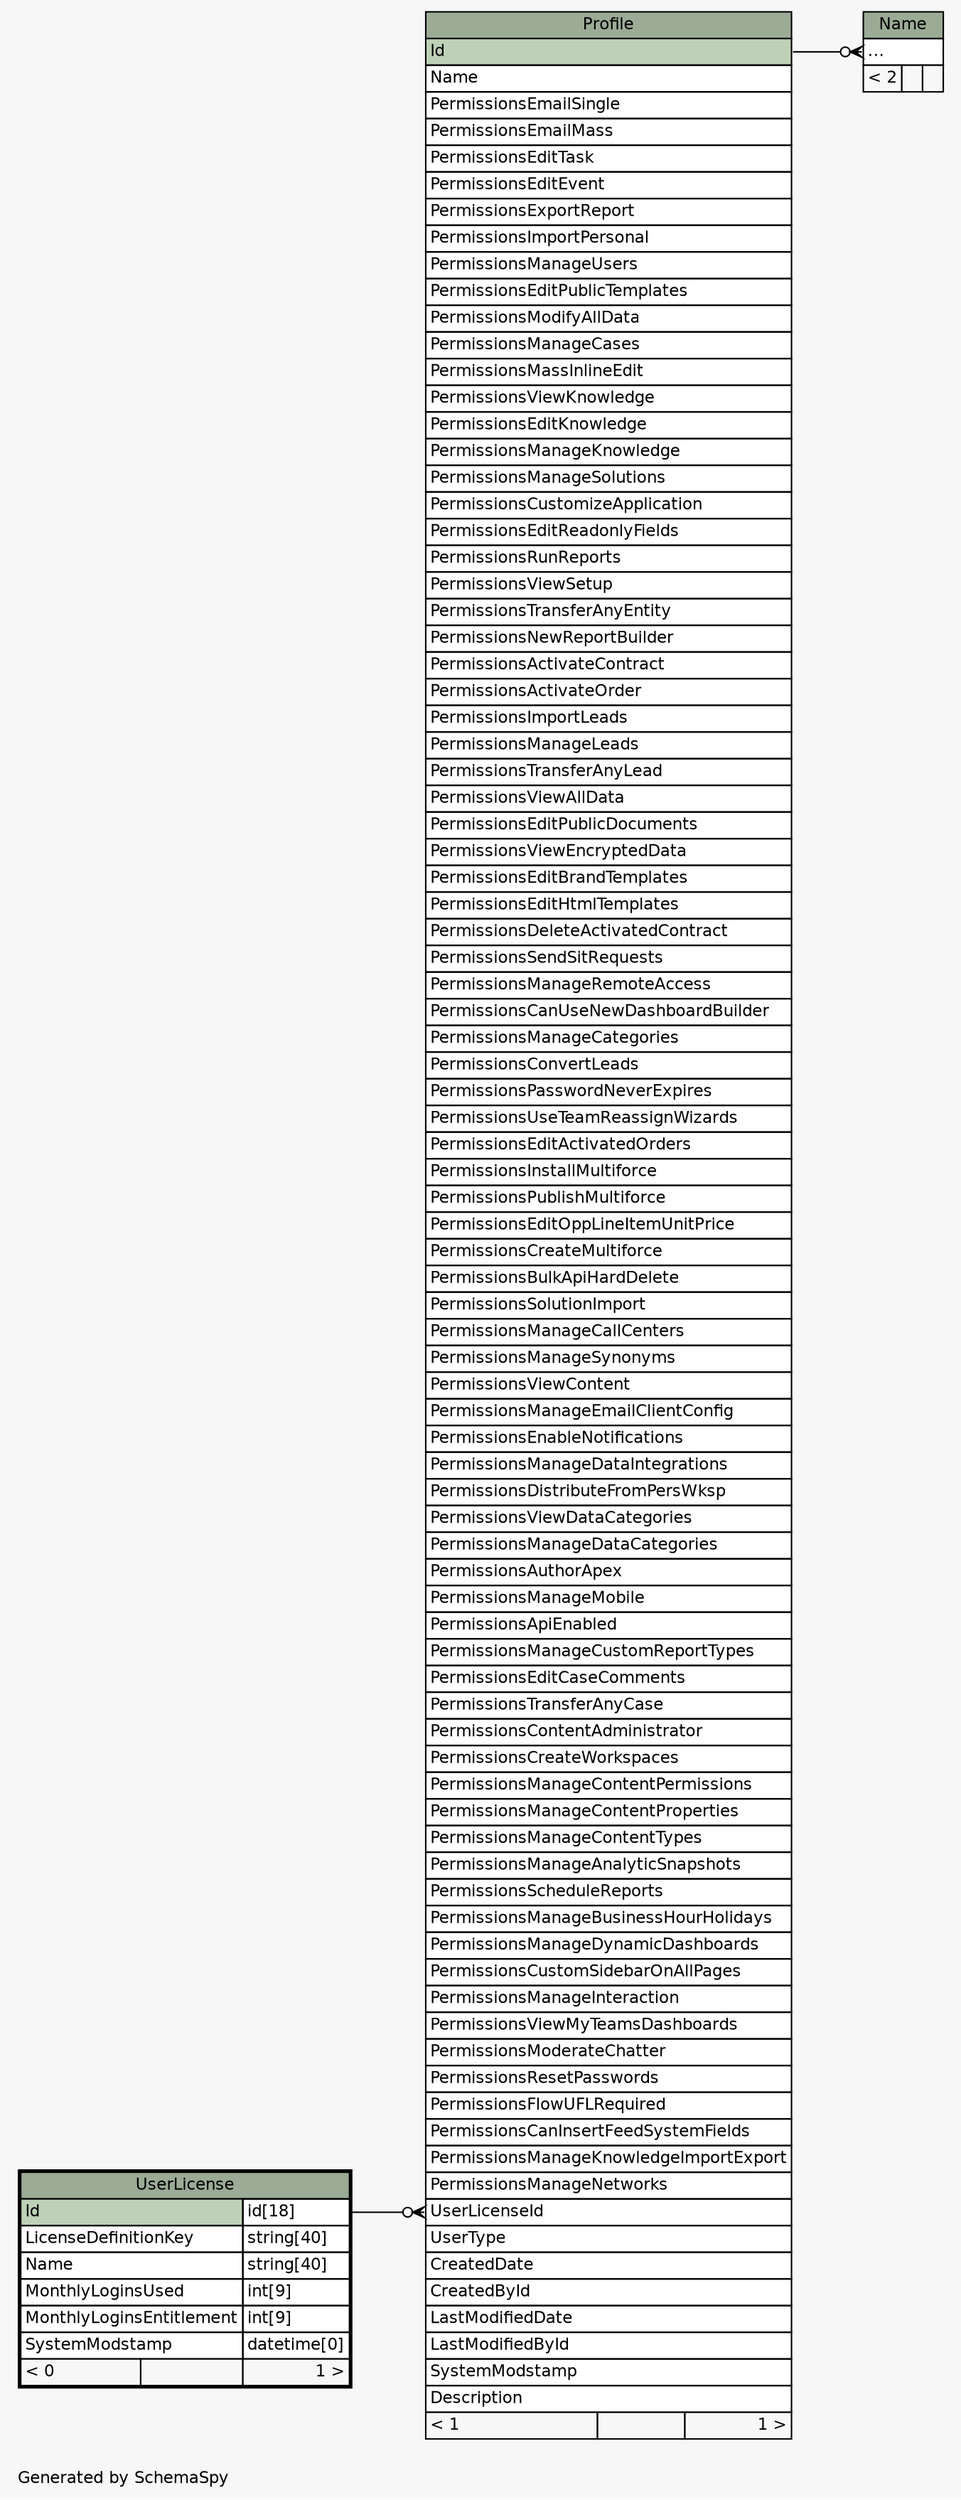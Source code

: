 // dot 2.36.0 on Mac OS X 10.11.6
// SchemaSpy rev 590
digraph "twoDegreesRelationshipsDiagram" {
  graph [
    rankdir="RL"
    bgcolor="#f7f7f7"
    label="\nGenerated by SchemaSpy"
    labeljust="l"
    nodesep="0.18"
    ranksep="0.46"
    fontname="Helvetica"
    fontsize="11"
  ];
  node [
    fontname="Helvetica"
    fontsize="11"
    shape="plaintext"
  ];
  edge [
    arrowsize="0.8"
  ];
  "Name":"elipses":w -> "Profile":"Id":e [arrowhead=none dir=back arrowtail=crowodot];
  "Profile":"UserLicenseId":w -> "UserLicense":"Id.type":e [arrowhead=none dir=back arrowtail=crowodot];
  "Name" [
    label=<
    <TABLE BORDER="0" CELLBORDER="1" CELLSPACING="0" BGCOLOR="#ffffff">
      <TR><TD COLSPAN="3" BGCOLOR="#9bab96" ALIGN="CENTER">Name</TD></TR>
      <TR><TD PORT="elipses" COLSPAN="3" ALIGN="LEFT">...</TD></TR>
      <TR><TD ALIGN="LEFT" BGCOLOR="#f7f7f7">&lt; 2</TD><TD ALIGN="RIGHT" BGCOLOR="#f7f7f7">  </TD><TD ALIGN="RIGHT" BGCOLOR="#f7f7f7">  </TD></TR>
    </TABLE>>
    URL="Name.html"
    tooltip="Name"
  ];
  "Profile" [
    label=<
    <TABLE BORDER="0" CELLBORDER="1" CELLSPACING="0" BGCOLOR="#ffffff">
      <TR><TD COLSPAN="3" BGCOLOR="#9bab96" ALIGN="CENTER">Profile</TD></TR>
      <TR><TD PORT="Id" COLSPAN="3" BGCOLOR="#bed1b8" ALIGN="LEFT">Id</TD></TR>
      <TR><TD PORT="Name" COLSPAN="3" ALIGN="LEFT">Name</TD></TR>
      <TR><TD PORT="PermissionsEmailSingle" COLSPAN="3" ALIGN="LEFT">PermissionsEmailSingle</TD></TR>
      <TR><TD PORT="PermissionsEmailMass" COLSPAN="3" ALIGN="LEFT">PermissionsEmailMass</TD></TR>
      <TR><TD PORT="PermissionsEditTask" COLSPAN="3" ALIGN="LEFT">PermissionsEditTask</TD></TR>
      <TR><TD PORT="PermissionsEditEvent" COLSPAN="3" ALIGN="LEFT">PermissionsEditEvent</TD></TR>
      <TR><TD PORT="PermissionsExportReport" COLSPAN="3" ALIGN="LEFT">PermissionsExportReport</TD></TR>
      <TR><TD PORT="PermissionsImportPersonal" COLSPAN="3" ALIGN="LEFT">PermissionsImportPersonal</TD></TR>
      <TR><TD PORT="PermissionsManageUsers" COLSPAN="3" ALIGN="LEFT">PermissionsManageUsers</TD></TR>
      <TR><TD PORT="PermissionsEditPublicTemplates" COLSPAN="3" ALIGN="LEFT">PermissionsEditPublicTemplates</TD></TR>
      <TR><TD PORT="PermissionsModifyAllData" COLSPAN="3" ALIGN="LEFT">PermissionsModifyAllData</TD></TR>
      <TR><TD PORT="PermissionsManageCases" COLSPAN="3" ALIGN="LEFT">PermissionsManageCases</TD></TR>
      <TR><TD PORT="PermissionsMassInlineEdit" COLSPAN="3" ALIGN="LEFT">PermissionsMassInlineEdit</TD></TR>
      <TR><TD PORT="PermissionsViewKnowledge" COLSPAN="3" ALIGN="LEFT">PermissionsViewKnowledge</TD></TR>
      <TR><TD PORT="PermissionsEditKnowledge" COLSPAN="3" ALIGN="LEFT">PermissionsEditKnowledge</TD></TR>
      <TR><TD PORT="PermissionsManageKnowledge" COLSPAN="3" ALIGN="LEFT">PermissionsManageKnowledge</TD></TR>
      <TR><TD PORT="PermissionsManageSolutions" COLSPAN="3" ALIGN="LEFT">PermissionsManageSolutions</TD></TR>
      <TR><TD PORT="PermissionsCustomizeApplication" COLSPAN="3" ALIGN="LEFT">PermissionsCustomizeApplication</TD></TR>
      <TR><TD PORT="PermissionsEditReadonlyFields" COLSPAN="3" ALIGN="LEFT">PermissionsEditReadonlyFields</TD></TR>
      <TR><TD PORT="PermissionsRunReports" COLSPAN="3" ALIGN="LEFT">PermissionsRunReports</TD></TR>
      <TR><TD PORT="PermissionsViewSetup" COLSPAN="3" ALIGN="LEFT">PermissionsViewSetup</TD></TR>
      <TR><TD PORT="PermissionsTransferAnyEntity" COLSPAN="3" ALIGN="LEFT">PermissionsTransferAnyEntity</TD></TR>
      <TR><TD PORT="PermissionsNewReportBuilder" COLSPAN="3" ALIGN="LEFT">PermissionsNewReportBuilder</TD></TR>
      <TR><TD PORT="PermissionsActivateContract" COLSPAN="3" ALIGN="LEFT">PermissionsActivateContract</TD></TR>
      <TR><TD PORT="PermissionsActivateOrder" COLSPAN="3" ALIGN="LEFT">PermissionsActivateOrder</TD></TR>
      <TR><TD PORT="PermissionsImportLeads" COLSPAN="3" ALIGN="LEFT">PermissionsImportLeads</TD></TR>
      <TR><TD PORT="PermissionsManageLeads" COLSPAN="3" ALIGN="LEFT">PermissionsManageLeads</TD></TR>
      <TR><TD PORT="PermissionsTransferAnyLead" COLSPAN="3" ALIGN="LEFT">PermissionsTransferAnyLead</TD></TR>
      <TR><TD PORT="PermissionsViewAllData" COLSPAN="3" ALIGN="LEFT">PermissionsViewAllData</TD></TR>
      <TR><TD PORT="PermissionsEditPublicDocuments" COLSPAN="3" ALIGN="LEFT">PermissionsEditPublicDocuments</TD></TR>
      <TR><TD PORT="PermissionsViewEncryptedData" COLSPAN="3" ALIGN="LEFT">PermissionsViewEncryptedData</TD></TR>
      <TR><TD PORT="PermissionsEditBrandTemplates" COLSPAN="3" ALIGN="LEFT">PermissionsEditBrandTemplates</TD></TR>
      <TR><TD PORT="PermissionsEditHtmlTemplates" COLSPAN="3" ALIGN="LEFT">PermissionsEditHtmlTemplates</TD></TR>
      <TR><TD PORT="PermissionsDeleteActivatedContract" COLSPAN="3" ALIGN="LEFT">PermissionsDeleteActivatedContract</TD></TR>
      <TR><TD PORT="PermissionsSendSitRequests" COLSPAN="3" ALIGN="LEFT">PermissionsSendSitRequests</TD></TR>
      <TR><TD PORT="PermissionsManageRemoteAccess" COLSPAN="3" ALIGN="LEFT">PermissionsManageRemoteAccess</TD></TR>
      <TR><TD PORT="PermissionsCanUseNewDashboardBuilder" COLSPAN="3" ALIGN="LEFT">PermissionsCanUseNewDashboardBuilder</TD></TR>
      <TR><TD PORT="PermissionsManageCategories" COLSPAN="3" ALIGN="LEFT">PermissionsManageCategories</TD></TR>
      <TR><TD PORT="PermissionsConvertLeads" COLSPAN="3" ALIGN="LEFT">PermissionsConvertLeads</TD></TR>
      <TR><TD PORT="PermissionsPasswordNeverExpires" COLSPAN="3" ALIGN="LEFT">PermissionsPasswordNeverExpires</TD></TR>
      <TR><TD PORT="PermissionsUseTeamReassignWizards" COLSPAN="3" ALIGN="LEFT">PermissionsUseTeamReassignWizards</TD></TR>
      <TR><TD PORT="PermissionsEditActivatedOrders" COLSPAN="3" ALIGN="LEFT">PermissionsEditActivatedOrders</TD></TR>
      <TR><TD PORT="PermissionsInstallMultiforce" COLSPAN="3" ALIGN="LEFT">PermissionsInstallMultiforce</TD></TR>
      <TR><TD PORT="PermissionsPublishMultiforce" COLSPAN="3" ALIGN="LEFT">PermissionsPublishMultiforce</TD></TR>
      <TR><TD PORT="PermissionsEditOppLineItemUnitPrice" COLSPAN="3" ALIGN="LEFT">PermissionsEditOppLineItemUnitPrice</TD></TR>
      <TR><TD PORT="PermissionsCreateMultiforce" COLSPAN="3" ALIGN="LEFT">PermissionsCreateMultiforce</TD></TR>
      <TR><TD PORT="PermissionsBulkApiHardDelete" COLSPAN="3" ALIGN="LEFT">PermissionsBulkApiHardDelete</TD></TR>
      <TR><TD PORT="PermissionsSolutionImport" COLSPAN="3" ALIGN="LEFT">PermissionsSolutionImport</TD></TR>
      <TR><TD PORT="PermissionsManageCallCenters" COLSPAN="3" ALIGN="LEFT">PermissionsManageCallCenters</TD></TR>
      <TR><TD PORT="PermissionsManageSynonyms" COLSPAN="3" ALIGN="LEFT">PermissionsManageSynonyms</TD></TR>
      <TR><TD PORT="PermissionsViewContent" COLSPAN="3" ALIGN="LEFT">PermissionsViewContent</TD></TR>
      <TR><TD PORT="PermissionsManageEmailClientConfig" COLSPAN="3" ALIGN="LEFT">PermissionsManageEmailClientConfig</TD></TR>
      <TR><TD PORT="PermissionsEnableNotifications" COLSPAN="3" ALIGN="LEFT">PermissionsEnableNotifications</TD></TR>
      <TR><TD PORT="PermissionsManageDataIntegrations" COLSPAN="3" ALIGN="LEFT">PermissionsManageDataIntegrations</TD></TR>
      <TR><TD PORT="PermissionsDistributeFromPersWksp" COLSPAN="3" ALIGN="LEFT">PermissionsDistributeFromPersWksp</TD></TR>
      <TR><TD PORT="PermissionsViewDataCategories" COLSPAN="3" ALIGN="LEFT">PermissionsViewDataCategories</TD></TR>
      <TR><TD PORT="PermissionsManageDataCategories" COLSPAN="3" ALIGN="LEFT">PermissionsManageDataCategories</TD></TR>
      <TR><TD PORT="PermissionsAuthorApex" COLSPAN="3" ALIGN="LEFT">PermissionsAuthorApex</TD></TR>
      <TR><TD PORT="PermissionsManageMobile" COLSPAN="3" ALIGN="LEFT">PermissionsManageMobile</TD></TR>
      <TR><TD PORT="PermissionsApiEnabled" COLSPAN="3" ALIGN="LEFT">PermissionsApiEnabled</TD></TR>
      <TR><TD PORT="PermissionsManageCustomReportTypes" COLSPAN="3" ALIGN="LEFT">PermissionsManageCustomReportTypes</TD></TR>
      <TR><TD PORT="PermissionsEditCaseComments" COLSPAN="3" ALIGN="LEFT">PermissionsEditCaseComments</TD></TR>
      <TR><TD PORT="PermissionsTransferAnyCase" COLSPAN="3" ALIGN="LEFT">PermissionsTransferAnyCase</TD></TR>
      <TR><TD PORT="PermissionsContentAdministrator" COLSPAN="3" ALIGN="LEFT">PermissionsContentAdministrator</TD></TR>
      <TR><TD PORT="PermissionsCreateWorkspaces" COLSPAN="3" ALIGN="LEFT">PermissionsCreateWorkspaces</TD></TR>
      <TR><TD PORT="PermissionsManageContentPermissions" COLSPAN="3" ALIGN="LEFT">PermissionsManageContentPermissions</TD></TR>
      <TR><TD PORT="PermissionsManageContentProperties" COLSPAN="3" ALIGN="LEFT">PermissionsManageContentProperties</TD></TR>
      <TR><TD PORT="PermissionsManageContentTypes" COLSPAN="3" ALIGN="LEFT">PermissionsManageContentTypes</TD></TR>
      <TR><TD PORT="PermissionsManageAnalyticSnapshots" COLSPAN="3" ALIGN="LEFT">PermissionsManageAnalyticSnapshots</TD></TR>
      <TR><TD PORT="PermissionsScheduleReports" COLSPAN="3" ALIGN="LEFT">PermissionsScheduleReports</TD></TR>
      <TR><TD PORT="PermissionsManageBusinessHourHolidays" COLSPAN="3" ALIGN="LEFT">PermissionsManageBusinessHourHolidays</TD></TR>
      <TR><TD PORT="PermissionsManageDynamicDashboards" COLSPAN="3" ALIGN="LEFT">PermissionsManageDynamicDashboards</TD></TR>
      <TR><TD PORT="PermissionsCustomSidebarOnAllPages" COLSPAN="3" ALIGN="LEFT">PermissionsCustomSidebarOnAllPages</TD></TR>
      <TR><TD PORT="PermissionsManageInteraction" COLSPAN="3" ALIGN="LEFT">PermissionsManageInteraction</TD></TR>
      <TR><TD PORT="PermissionsViewMyTeamsDashboards" COLSPAN="3" ALIGN="LEFT">PermissionsViewMyTeamsDashboards</TD></TR>
      <TR><TD PORT="PermissionsModerateChatter" COLSPAN="3" ALIGN="LEFT">PermissionsModerateChatter</TD></TR>
      <TR><TD PORT="PermissionsResetPasswords" COLSPAN="3" ALIGN="LEFT">PermissionsResetPasswords</TD></TR>
      <TR><TD PORT="PermissionsFlowUFLRequired" COLSPAN="3" ALIGN="LEFT">PermissionsFlowUFLRequired</TD></TR>
      <TR><TD PORT="PermissionsCanInsertFeedSystemFields" COLSPAN="3" ALIGN="LEFT">PermissionsCanInsertFeedSystemFields</TD></TR>
      <TR><TD PORT="PermissionsManageKnowledgeImportExport" COLSPAN="3" ALIGN="LEFT">PermissionsManageKnowledgeImportExport</TD></TR>
      <TR><TD PORT="PermissionsManageNetworks" COLSPAN="3" ALIGN="LEFT">PermissionsManageNetworks</TD></TR>
      <TR><TD PORT="UserLicenseId" COLSPAN="3" ALIGN="LEFT">UserLicenseId</TD></TR>
      <TR><TD PORT="UserType" COLSPAN="3" ALIGN="LEFT">UserType</TD></TR>
      <TR><TD PORT="CreatedDate" COLSPAN="3" ALIGN="LEFT">CreatedDate</TD></TR>
      <TR><TD PORT="CreatedById" COLSPAN="3" ALIGN="LEFT">CreatedById</TD></TR>
      <TR><TD PORT="LastModifiedDate" COLSPAN="3" ALIGN="LEFT">LastModifiedDate</TD></TR>
      <TR><TD PORT="LastModifiedById" COLSPAN="3" ALIGN="LEFT">LastModifiedById</TD></TR>
      <TR><TD PORT="SystemModstamp" COLSPAN="3" ALIGN="LEFT">SystemModstamp</TD></TR>
      <TR><TD PORT="Description" COLSPAN="3" ALIGN="LEFT">Description</TD></TR>
      <TR><TD ALIGN="LEFT" BGCOLOR="#f7f7f7">&lt; 1</TD><TD ALIGN="RIGHT" BGCOLOR="#f7f7f7">  </TD><TD ALIGN="RIGHT" BGCOLOR="#f7f7f7">1 &gt;</TD></TR>
    </TABLE>>
    URL="Profile.html"
    tooltip="Profile"
  ];
  "UserLicense" [
    label=<
    <TABLE BORDER="2" CELLBORDER="1" CELLSPACING="0" BGCOLOR="#ffffff">
      <TR><TD COLSPAN="3" BGCOLOR="#9bab96" ALIGN="CENTER">UserLicense</TD></TR>
      <TR><TD PORT="Id" COLSPAN="2" BGCOLOR="#bed1b8" ALIGN="LEFT">Id</TD><TD PORT="Id.type" ALIGN="LEFT">id[18]</TD></TR>
      <TR><TD PORT="LicenseDefinitionKey" COLSPAN="2" ALIGN="LEFT">LicenseDefinitionKey</TD><TD PORT="LicenseDefinitionKey.type" ALIGN="LEFT">string[40]</TD></TR>
      <TR><TD PORT="Name" COLSPAN="2" ALIGN="LEFT">Name</TD><TD PORT="Name.type" ALIGN="LEFT">string[40]</TD></TR>
      <TR><TD PORT="MonthlyLoginsUsed" COLSPAN="2" ALIGN="LEFT">MonthlyLoginsUsed</TD><TD PORT="MonthlyLoginsUsed.type" ALIGN="LEFT">int[9]</TD></TR>
      <TR><TD PORT="MonthlyLoginsEntitlement" COLSPAN="2" ALIGN="LEFT">MonthlyLoginsEntitlement</TD><TD PORT="MonthlyLoginsEntitlement.type" ALIGN="LEFT">int[9]</TD></TR>
      <TR><TD PORT="SystemModstamp" COLSPAN="2" ALIGN="LEFT">SystemModstamp</TD><TD PORT="SystemModstamp.type" ALIGN="LEFT">datetime[0]</TD></TR>
      <TR><TD ALIGN="LEFT" BGCOLOR="#f7f7f7">&lt; 0</TD><TD ALIGN="RIGHT" BGCOLOR="#f7f7f7">  </TD><TD ALIGN="RIGHT" BGCOLOR="#f7f7f7">1 &gt;</TD></TR>
    </TABLE>>
    URL="UserLicense.html"
    tooltip="UserLicense"
  ];
}
